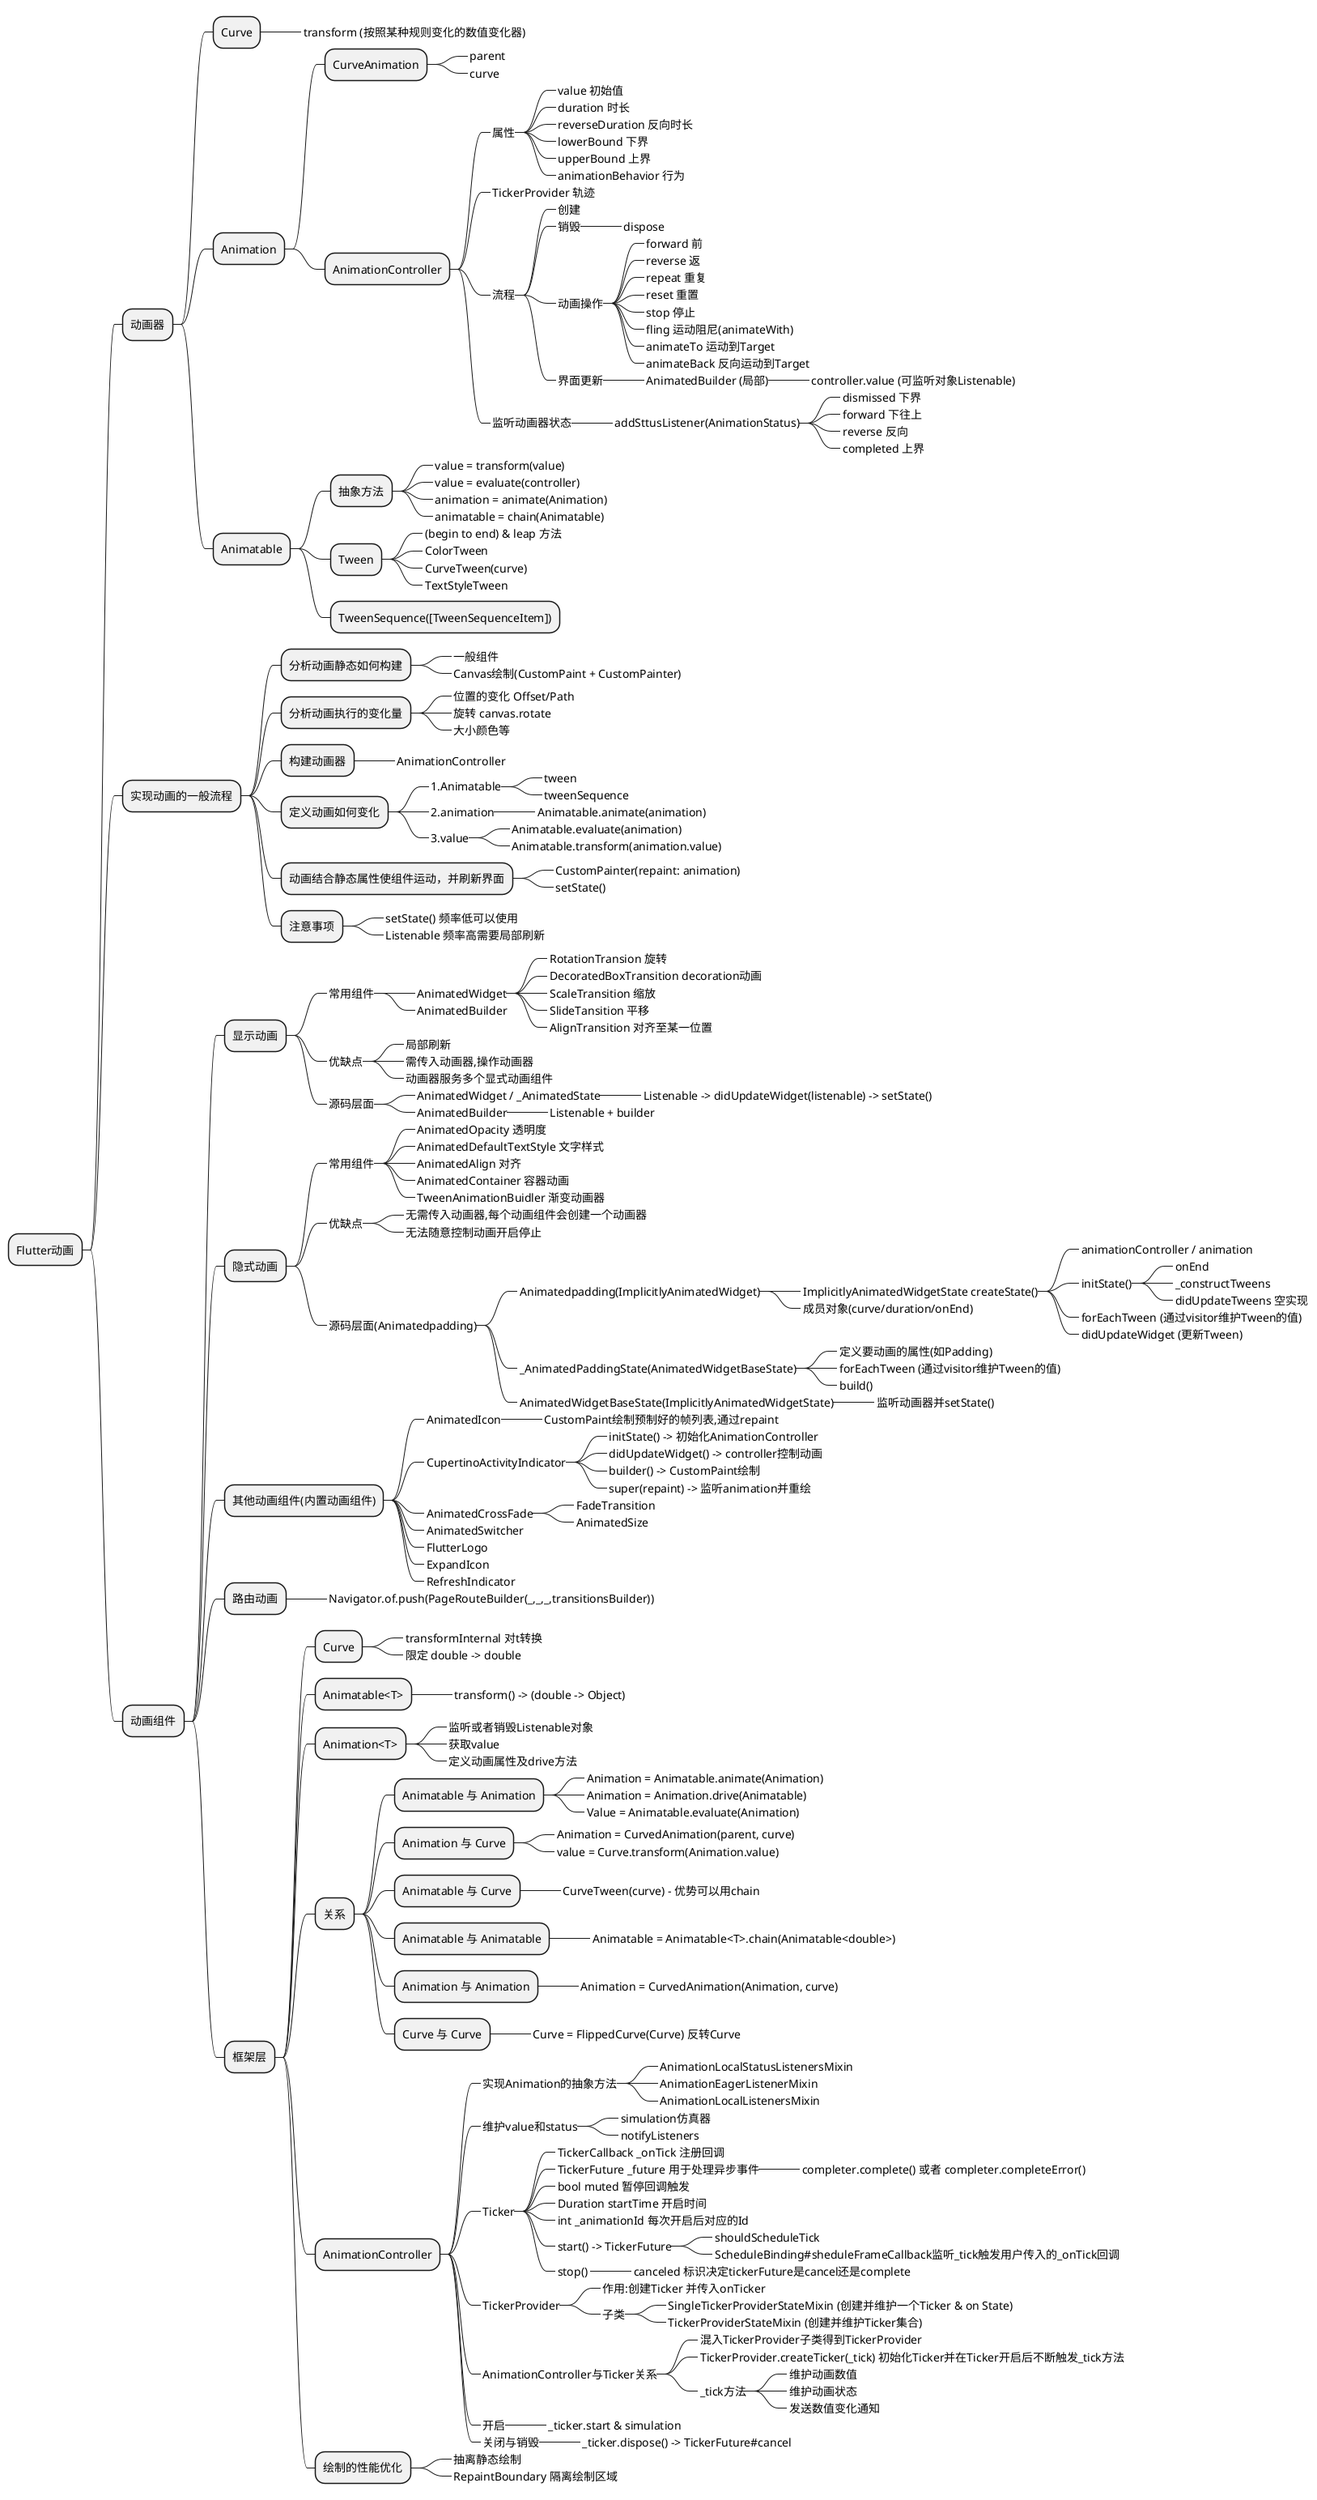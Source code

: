 @startmindmap
* Flutter动画
** 动画器
*** Curve
****_ transform (按照某种规则变化的数值变化器)
*** Animation
**** CurveAnimation
*****_ parent
*****_ curve
**** AnimationController
*****_ 属性
******_ value 初始值
******_ duration 时长
******_ reverseDuration 反向时长
******_ lowerBound 下界
******_ upperBound 上界
******_ animationBehavior 行为
*****_ TickerProvider 轨迹
*****_ 流程
******_ 创建
******_ 销毁
*******_ dispose
******_ 动画操作
*******_ forward 前
*******_ reverse 返
*******_ repeat 重复
*******_ reset 重置
*******_ stop 停止
*******_ fling 运动阻尼(animateWith)
*******_ animateTo 运动到Target
*******_ animateBack 反向运动到Target
******_ 界面更新
*******_ AnimatedBuilder (局部)
********_ controller.value (可监听对象Listenable)
*****_ 监听动画器状态
******_ addSttusListener(AnimationStatus)
*******_ dismissed 下界
*******_ forward 下往上
*******_ reverse 反向
*******_ completed 上界
*** Animatable
**** 抽象方法
*****_ value = transform(value)
*****_ value = evaluate(controller)
*****_ animation = animate(Animation)
*****_ animatable = chain(Animatable)

**** Tween
*****_ (begin to end) & leap 方法
*****_ ColorTween
*****_ CurveTween(curve)
*****_ TextStyleTween
**** TweenSequence([TweenSequenceItem])

** 实现动画的一般流程
*** 分析动画静态如何构建
****_ 一般组件
****_ Canvas绘制(CustomPaint + CustomPainter)
*** 分析动画执行的变化量
****_ 位置的变化 Offset/Path
****_ 旋转 canvas.rotate
****_ 大小颜色等
*** 构建动画器
****_ AnimationController
*** 定义动画如何变化
****_ 1.Animatable
*****_ tween
*****_ tweenSequence
****_ 2.animation
*****_ Animatable.animate(animation)
****_ 3.value
*****_ Animatable.evaluate(animation)
*****_ Animatable.transform(animation.value)
*** 动画结合静态属性使组件运动，并刷新界面
****_ CustomPainter(repaint: animation)
****_ setState()
*** 注意事项
****_ setState() 频率低可以使用
****_ Listenable 频率高需要局部刷新

** 动画组件
*** 显示动画
****_ 常用组件
*****_ AnimatedWidget
******_ RotationTransion 旋转
******_ DecoratedBoxTransition decoration动画
******_ ScaleTransition 缩放
******_ SlideTansition 平移
******_ AlignTransition 对齐至某一位置
*****_ AnimatedBuilder
****_ 优缺点
*****_ 局部刷新
*****_ 需传入动画器,操作动画器
*****_ 动画器服务多个显式动画组件
****_ 源码层面
*****_ AnimatedWidget / _AnimatedState
******_ Listenable -> didUpdateWidget(listenable) -> setState()
*****_ AnimatedBuilder
******_ Listenable + builder
*** 隐式动画
****_ 常用组件
*****_ AnimatedOpacity 透明度
*****_ AnimatedDefaultTextStyle 文字样式
*****_ AnimatedAlign 对齐
*****_ AnimatedContainer 容器动画
*****_ TweenAnimationBuidler 渐变动画器
****_ 优缺点
*****_ 无需传入动画器,每个动画组件会创建一个动画器
*****_ 无法随意控制动画开启停止
****_ 源码层面(Animatedpadding)
*****_ Animatedpadding(ImplicitlyAnimatedWidget)
******_ ImplicitlyAnimatedWidgetState createState()
*******_ animationController / animation
*******_ initState()
********_ onEnd
********_ _constructTweens
********_ didUpdateTweens 空实现
*******_ forEachTween (通过visitor维护Tween的值)
*******_ didUpdateWidget (更新Tween)
******_ 成员对象(curve/duration/onEnd)
*****_ _AnimatedPaddingState(AnimatedWidgetBaseState)
******_ 定义要动画的属性(如Padding)
******_ forEachTween (通过visitor维护Tween的值)
******_ build()
*****_ AnimatedWidgetBaseState(ImplicitlyAnimatedWidgetState)
******_ 监听动画器并setState()
*** 其他动画组件(内置动画组件)
****_ AnimatedIcon
*****_ CustomPaint绘制预制好的帧列表,通过repaint
****_ CupertinoActivityIndicator
*****_ initState() -> 初始化AnimationController
*****_ didUpdateWidget() -> controller控制动画
*****_ builder() -> CustomPaint绘制
*****_ super(repaint) -> 监听animation并重绘
****_ AnimatedCrossFade
*****_ FadeTransition
*****_ AnimatedSize
****_ AnimatedSwitcher
****_ FlutterLogo
****_ ExpandIcon
****_ RefreshIndicator
*** 路由动画
****_ Navigator.of.push(PageRouteBuilder(_,_,_,transitionsBuilder))
*** 框架层
**** Curve
*****_ transformInternal 对t转换
*****_ 限定 double -> double
**** Animatable<T>
*****_ transform() -> (double -> Object)
**** Animation<T>
*****_ 监听或者销毁Listenable对象
*****_ 获取value
*****_ 定义动画属性及drive方法
**** 关系
***** Animatable 与 Animation
******_ Animation = Animatable.animate(Animation)
******_ Animation = Animation.drive(Animatable)
******_ Value = Animatable.evaluate(Animation)
***** Animation 与 Curve
******_ Animation = CurvedAnimation(parent, curve)
******_ value = Curve.transform(Animation.value)
***** Animatable 与 Curve
******_ CurveTween(curve) - 优势可以用chain
***** Animatable 与 Animatable
******_ Animatable = Animatable<T>.chain(Animatable<double>)
***** Animation 与 Animation
******_ Animation = CurvedAnimation(Animation, curve)
***** Curve 与 Curve
******_ Curve = FlippedCurve(Curve) 反转Curve
**** AnimationController
*****_ 实现Animation的抽象方法
******_ AnimationLocalStatusListenersMixin
******_ AnimationEagerListenerMixin
******_ AnimationLocalListenersMixin
*****_ 维护value和status
******_ simulation仿真器
******_ notifyListeners
*****_ Ticker
******_ TickerCallback _onTick 注册回调
******_ TickerFuture _future 用于处理异步事件
*******_ completer.complete() 或者 completer.completeError()
******_ bool muted 暂停回调触发
******_ Duration startTime 开启时间
******_ int _animationId 每次开启后对应的Id
******_ start() -> TickerFuture
*******_ shouldScheduleTick
*******_ ScheduleBinding#sheduleFrameCallback监听_tick触发用户传入的_onTick回调
******_ stop() 
*******_ canceled 标识决定tickerFuture是cancel还是complete
*****_ TickerProvider
******_ 作用:创建Ticker 并传入onTicker
******_ 子类
*******_ SingleTickerProviderStateMixin (创建并维护一个Ticker & on State)
*******_ TickerProviderStateMixin (创建并维护Ticker集合)
*****_ AnimationController与Ticker关系
******_ 混入TickerProvider子类得到TickerProvider
******_ TickerProvider.createTicker(_tick) 初始化Ticker并在Ticker开启后不断触发_tick方法
******_ _tick方法
*******_ 维护动画数值
*******_ 维护动画状态
*******_ 发送数值变化通知
*****_ 开启
******_ _ticker.start & simulation
*****_ 关闭与销毁
******_ _ticker.dispose() -> TickerFuture#cancel
**** 绘制的性能优化
*****_ 抽离静态绘制
*****_ RepaintBoundary 隔离绘制区域
@endmindmap

@startuml
abstract class Listenable {
    void addListenable(VoidCallback listener)
    void removeListener(VoidCallback listener)
}
note left: 注册注销对该Listenable对象的监听
abstract class ValueListenable {
    T get value
}
note left: 定义了value的返回方法
abstract class Animation #aliceblue{
    Animation drive(Animtable)
}
class AnimationController
class CurveAnimation
class AlwaysStoppedAnimation
Listenable <|-- Animation
Listenable <|-- ValueListenable
ValueListenable <|.. Animation
Animation <|-- AnimationController
Animation <|-- CurveAnimation
Animation <|-- AlwaysStoppedAnimation

abstract class Animatable #aliceblue{
    T transform(double t)
    T evaluate(animation)
    Animation<T> animate(Animation<double> parent)
    Animation<T> chain(Animation<double> parent)
}
note right: double -> Object
class TweenSequence
class Tween
class CurveTween
class ColorTween
class XTween
Animatable <|-- TweenSequence
Animatable <|-- Tween
Animatable <|-- CurveTween
Tween <|-- ColorTween
Tween <|-- XTween

abstract class ParametricCurve {
    T transform()
    T transformInternal()
}
abstract class Curve #aliceblue{
    T transform()
    Curve flipped()
}
note right: double -> double
class Cubic
class XCurve
ParametricCurve <|-- Curve
Curve <|-- Cubic
Curve <|-- XCurve

Curve -[thickness=4]- Animatable
Curve -[thickness=4]- Animation
Animatable -[thickness=4]- Animation
@enduml